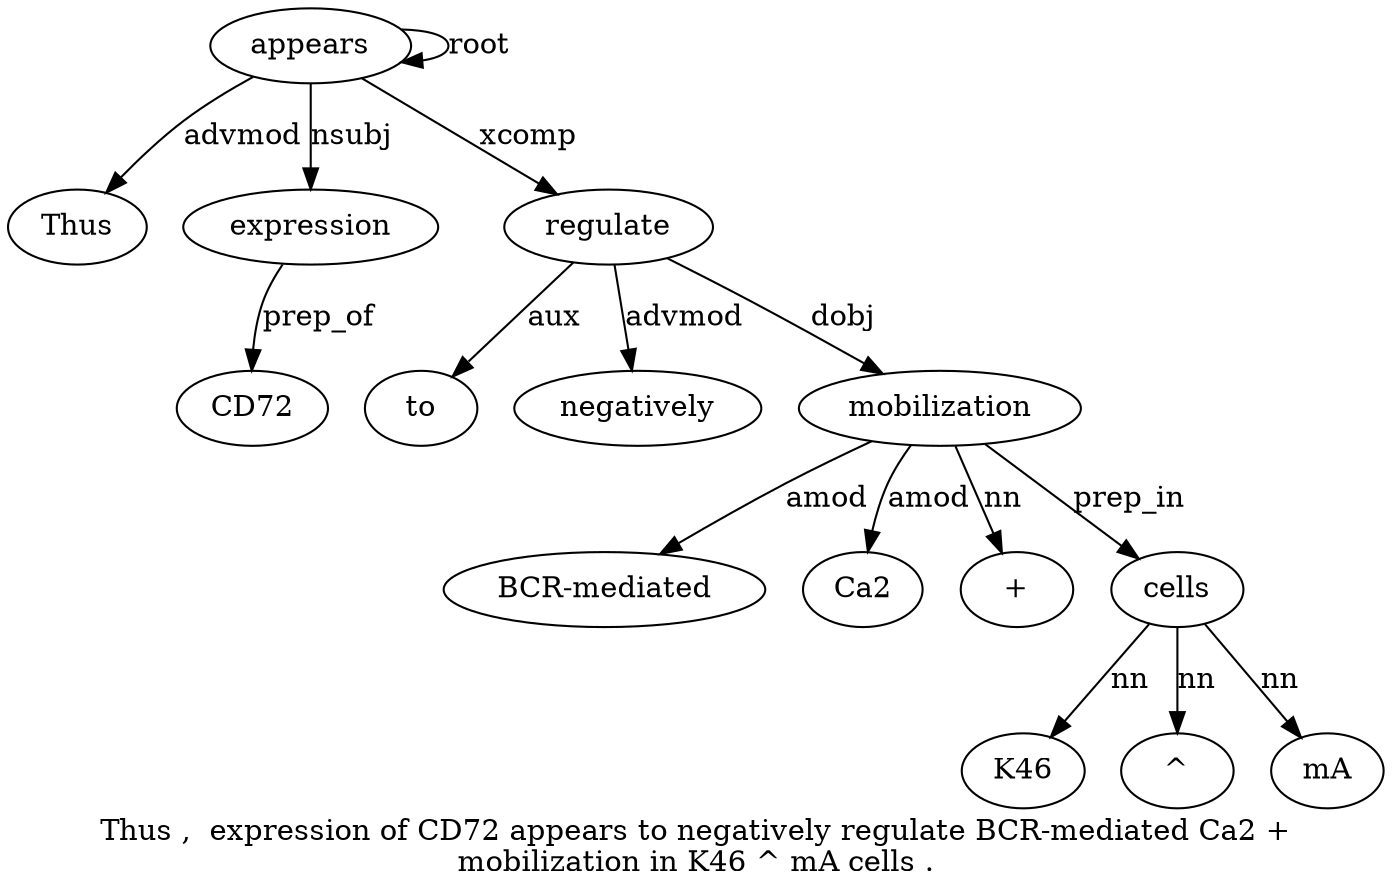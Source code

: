digraph "Thus ,  expression of CD72 appears to negatively regulate BCR-mediated Ca2 + mobilization in K46 ^ mA cells ." {
label="Thus ,  expression of CD72 appears to negatively regulate BCR-mediated Ca2 +
mobilization in K46 ^ mA cells .";
appears6 [style=filled, fillcolor=white, label=appears];
Thus1 [style=filled, fillcolor=white, label=Thus];
appears6 -> Thus1  [label=advmod];
expression3 [style=filled, fillcolor=white, label=expression];
appears6 -> expression3  [label=nsubj];
CD725 [style=filled, fillcolor=white, label=CD72];
expression3 -> CD725  [label=prep_of];
appears6 -> appears6  [label=root];
regulate9 [style=filled, fillcolor=white, label=regulate];
to7 [style=filled, fillcolor=white, label=to];
regulate9 -> to7  [label=aux];
negatively8 [style=filled, fillcolor=white, label=negatively];
regulate9 -> negatively8  [label=advmod];
appears6 -> regulate9  [label=xcomp];
mobilization13 [style=filled, fillcolor=white, label=mobilization];
"BCR-mediated10" [style=filled, fillcolor=white, label="BCR-mediated"];
mobilization13 -> "BCR-mediated10"  [label=amod];
Ca211 [style=filled, fillcolor=white, label=Ca2];
mobilization13 -> Ca211  [label=amod];
"+12" [style=filled, fillcolor=white, label="+"];
mobilization13 -> "+12"  [label=nn];
regulate9 -> mobilization13  [label=dobj];
cells18 [style=filled, fillcolor=white, label=cells];
K4615 [style=filled, fillcolor=white, label=K46];
cells18 -> K4615  [label=nn];
"^16" [style=filled, fillcolor=white, label="^"];
cells18 -> "^16"  [label=nn];
mA17 [style=filled, fillcolor=white, label=mA];
cells18 -> mA17  [label=nn];
mobilization13 -> cells18  [label=prep_in];
}
